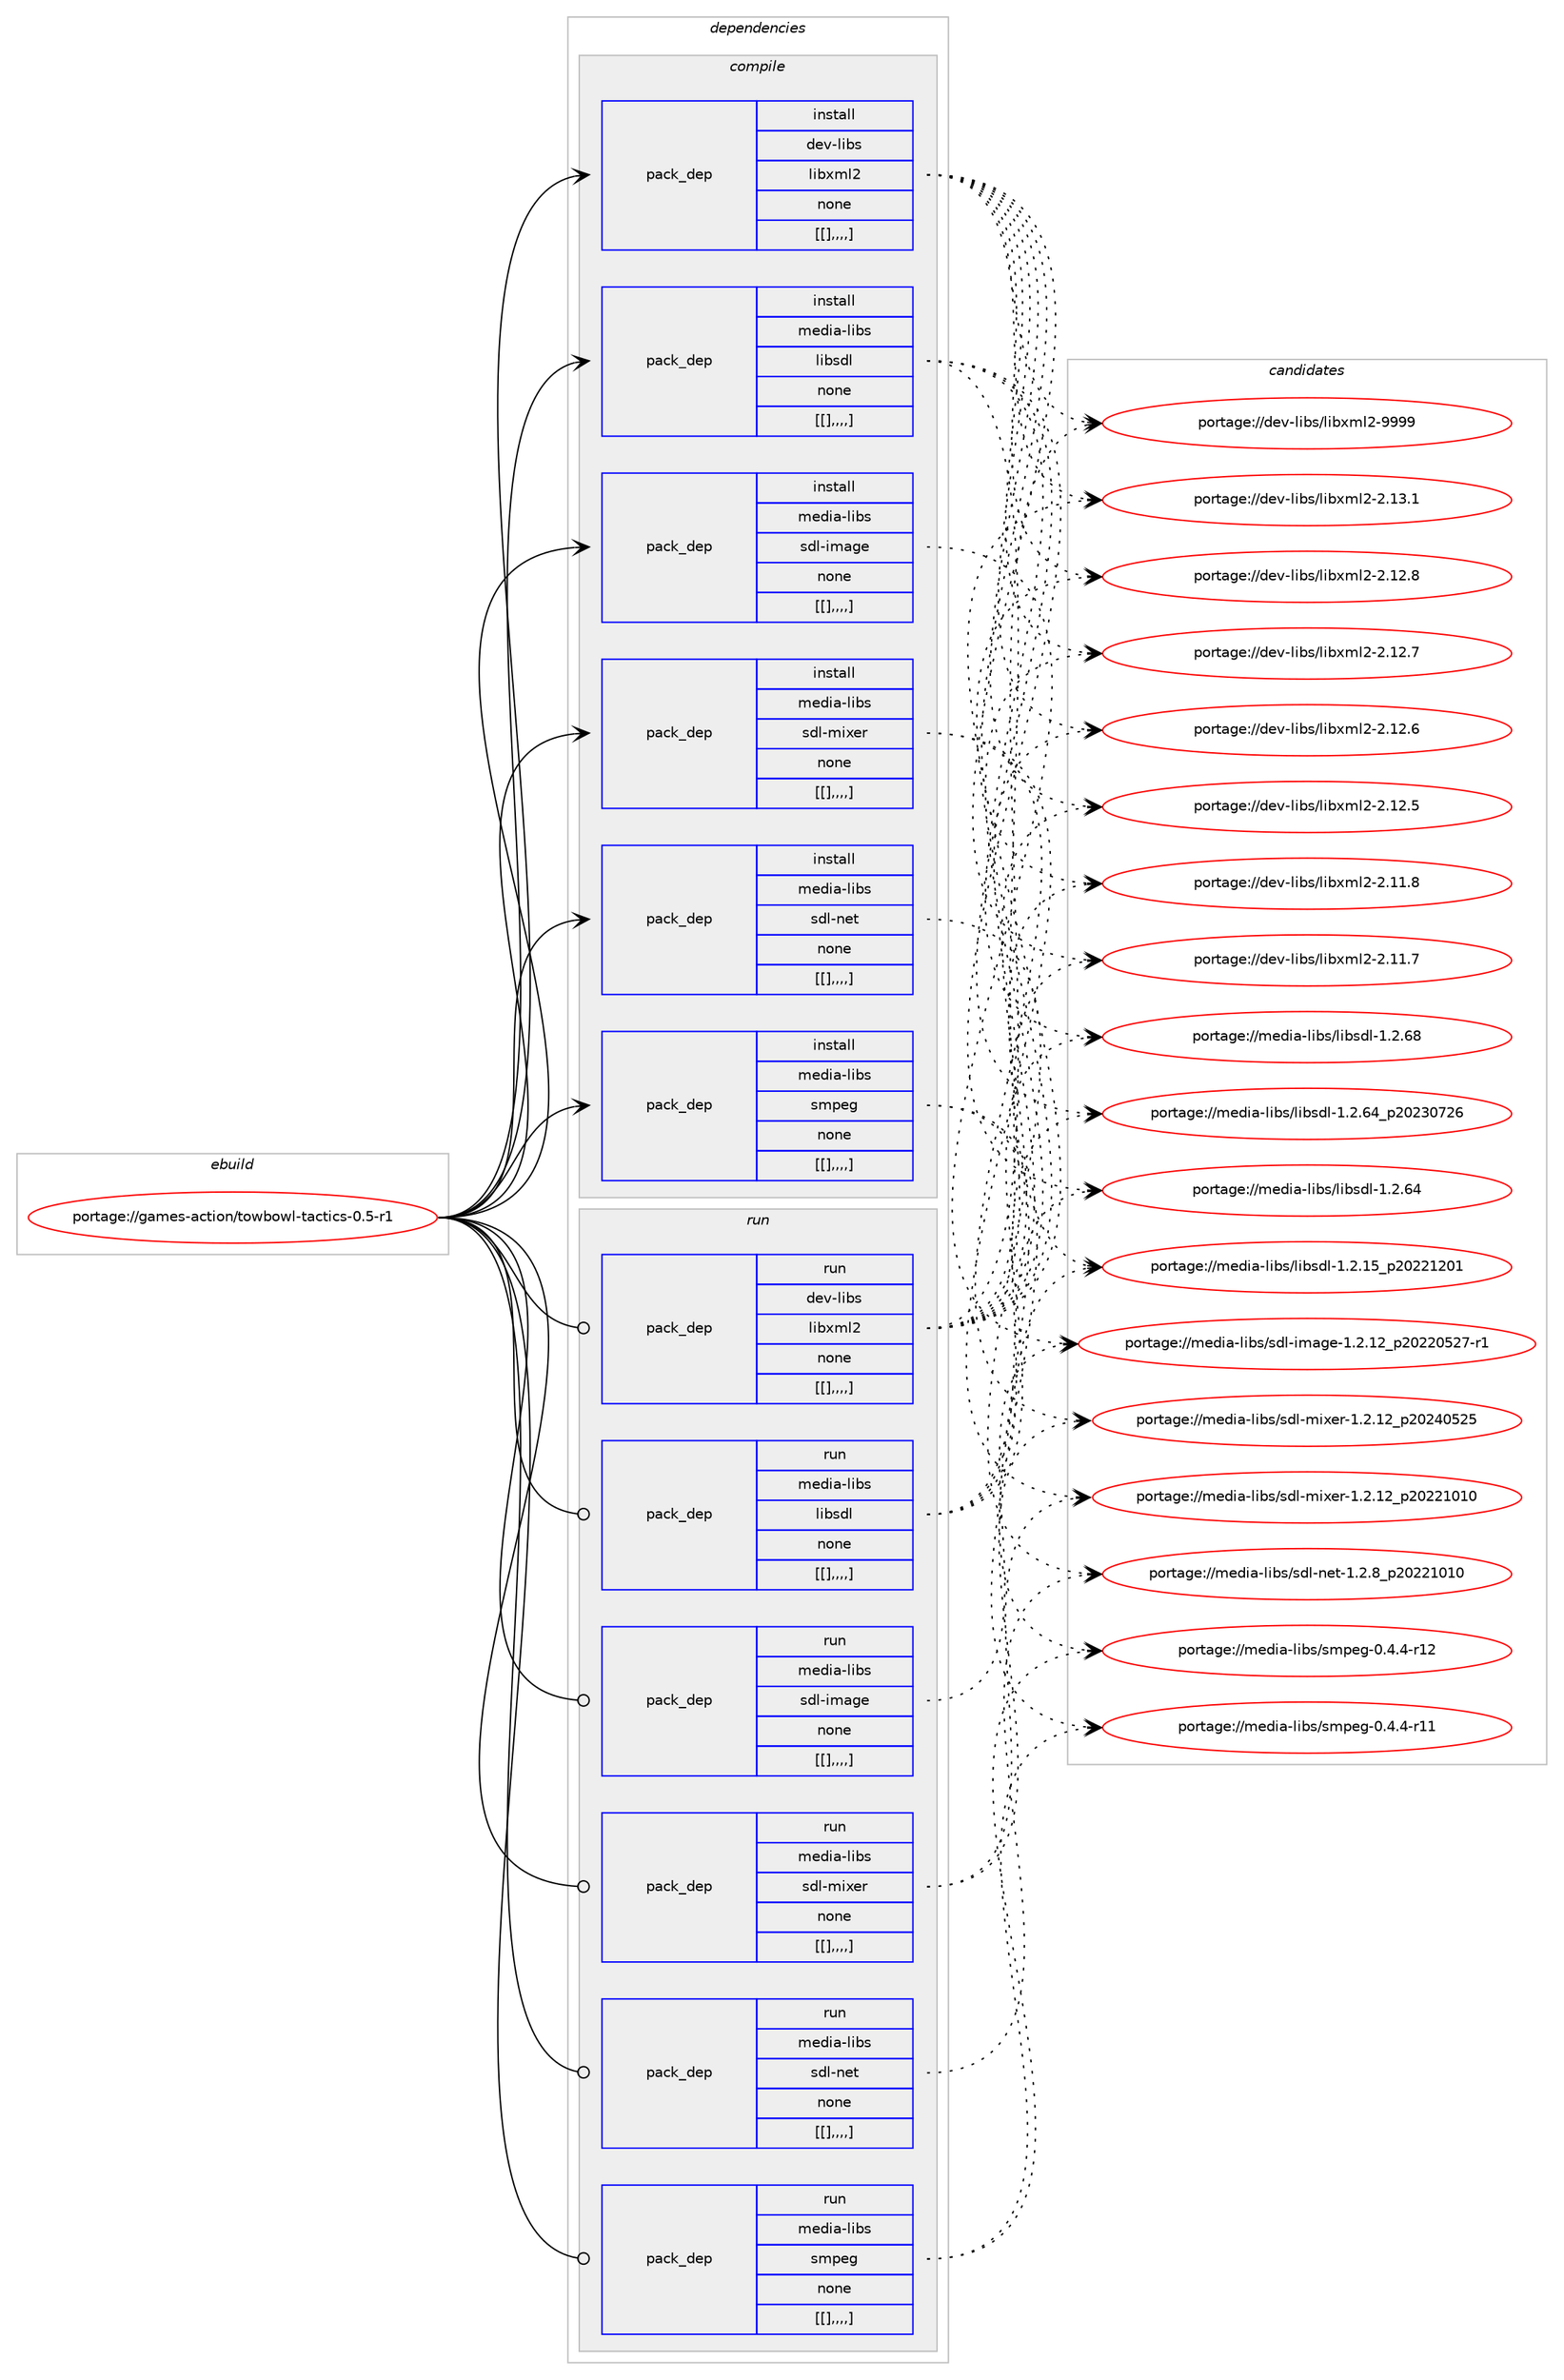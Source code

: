 digraph prolog {

# *************
# Graph options
# *************

newrank=true;
concentrate=true;
compound=true;
graph [rankdir=LR,fontname=Helvetica,fontsize=10,ranksep=1.5];#, ranksep=2.5, nodesep=0.2];
edge  [arrowhead=vee];
node  [fontname=Helvetica,fontsize=10];

# **********
# The ebuild
# **********

subgraph cluster_leftcol {
color=gray;
label=<<i>ebuild</i>>;
id [label="portage://games-action/towbowl-tactics-0.5-r1", color=red, width=4, href="../games-action/towbowl-tactics-0.5-r1.svg"];
}

# ****************
# The dependencies
# ****************

subgraph cluster_midcol {
color=gray;
label=<<i>dependencies</i>>;
subgraph cluster_compile {
fillcolor="#eeeeee";
style=filled;
label=<<i>compile</i>>;
subgraph pack161878 {
dependency227960 [label=<<TABLE BORDER="0" CELLBORDER="1" CELLSPACING="0" CELLPADDING="4" WIDTH="220"><TR><TD ROWSPAN="6" CELLPADDING="30">pack_dep</TD></TR><TR><TD WIDTH="110">install</TD></TR><TR><TD>dev-libs</TD></TR><TR><TD>libxml2</TD></TR><TR><TD>none</TD></TR><TR><TD>[[],,,,]</TD></TR></TABLE>>, shape=none, color=blue];
}
id:e -> dependency227960:w [weight=20,style="solid",arrowhead="vee"];
subgraph pack161879 {
dependency227961 [label=<<TABLE BORDER="0" CELLBORDER="1" CELLSPACING="0" CELLPADDING="4" WIDTH="220"><TR><TD ROWSPAN="6" CELLPADDING="30">pack_dep</TD></TR><TR><TD WIDTH="110">install</TD></TR><TR><TD>media-libs</TD></TR><TR><TD>libsdl</TD></TR><TR><TD>none</TD></TR><TR><TD>[[],,,,]</TD></TR></TABLE>>, shape=none, color=blue];
}
id:e -> dependency227961:w [weight=20,style="solid",arrowhead="vee"];
subgraph pack161880 {
dependency227962 [label=<<TABLE BORDER="0" CELLBORDER="1" CELLSPACING="0" CELLPADDING="4" WIDTH="220"><TR><TD ROWSPAN="6" CELLPADDING="30">pack_dep</TD></TR><TR><TD WIDTH="110">install</TD></TR><TR><TD>media-libs</TD></TR><TR><TD>sdl-image</TD></TR><TR><TD>none</TD></TR><TR><TD>[[],,,,]</TD></TR></TABLE>>, shape=none, color=blue];
}
id:e -> dependency227962:w [weight=20,style="solid",arrowhead="vee"];
subgraph pack161881 {
dependency227963 [label=<<TABLE BORDER="0" CELLBORDER="1" CELLSPACING="0" CELLPADDING="4" WIDTH="220"><TR><TD ROWSPAN="6" CELLPADDING="30">pack_dep</TD></TR><TR><TD WIDTH="110">install</TD></TR><TR><TD>media-libs</TD></TR><TR><TD>sdl-mixer</TD></TR><TR><TD>none</TD></TR><TR><TD>[[],,,,]</TD></TR></TABLE>>, shape=none, color=blue];
}
id:e -> dependency227963:w [weight=20,style="solid",arrowhead="vee"];
subgraph pack161882 {
dependency227964 [label=<<TABLE BORDER="0" CELLBORDER="1" CELLSPACING="0" CELLPADDING="4" WIDTH="220"><TR><TD ROWSPAN="6" CELLPADDING="30">pack_dep</TD></TR><TR><TD WIDTH="110">install</TD></TR><TR><TD>media-libs</TD></TR><TR><TD>sdl-net</TD></TR><TR><TD>none</TD></TR><TR><TD>[[],,,,]</TD></TR></TABLE>>, shape=none, color=blue];
}
id:e -> dependency227964:w [weight=20,style="solid",arrowhead="vee"];
subgraph pack161883 {
dependency227965 [label=<<TABLE BORDER="0" CELLBORDER="1" CELLSPACING="0" CELLPADDING="4" WIDTH="220"><TR><TD ROWSPAN="6" CELLPADDING="30">pack_dep</TD></TR><TR><TD WIDTH="110">install</TD></TR><TR><TD>media-libs</TD></TR><TR><TD>smpeg</TD></TR><TR><TD>none</TD></TR><TR><TD>[[],,,,]</TD></TR></TABLE>>, shape=none, color=blue];
}
id:e -> dependency227965:w [weight=20,style="solid",arrowhead="vee"];
}
subgraph cluster_compileandrun {
fillcolor="#eeeeee";
style=filled;
label=<<i>compile and run</i>>;
}
subgraph cluster_run {
fillcolor="#eeeeee";
style=filled;
label=<<i>run</i>>;
subgraph pack161884 {
dependency227966 [label=<<TABLE BORDER="0" CELLBORDER="1" CELLSPACING="0" CELLPADDING="4" WIDTH="220"><TR><TD ROWSPAN="6" CELLPADDING="30">pack_dep</TD></TR><TR><TD WIDTH="110">run</TD></TR><TR><TD>dev-libs</TD></TR><TR><TD>libxml2</TD></TR><TR><TD>none</TD></TR><TR><TD>[[],,,,]</TD></TR></TABLE>>, shape=none, color=blue];
}
id:e -> dependency227966:w [weight=20,style="solid",arrowhead="odot"];
subgraph pack161885 {
dependency227967 [label=<<TABLE BORDER="0" CELLBORDER="1" CELLSPACING="0" CELLPADDING="4" WIDTH="220"><TR><TD ROWSPAN="6" CELLPADDING="30">pack_dep</TD></TR><TR><TD WIDTH="110">run</TD></TR><TR><TD>media-libs</TD></TR><TR><TD>libsdl</TD></TR><TR><TD>none</TD></TR><TR><TD>[[],,,,]</TD></TR></TABLE>>, shape=none, color=blue];
}
id:e -> dependency227967:w [weight=20,style="solid",arrowhead="odot"];
subgraph pack161886 {
dependency227968 [label=<<TABLE BORDER="0" CELLBORDER="1" CELLSPACING="0" CELLPADDING="4" WIDTH="220"><TR><TD ROWSPAN="6" CELLPADDING="30">pack_dep</TD></TR><TR><TD WIDTH="110">run</TD></TR><TR><TD>media-libs</TD></TR><TR><TD>sdl-image</TD></TR><TR><TD>none</TD></TR><TR><TD>[[],,,,]</TD></TR></TABLE>>, shape=none, color=blue];
}
id:e -> dependency227968:w [weight=20,style="solid",arrowhead="odot"];
subgraph pack161887 {
dependency227969 [label=<<TABLE BORDER="0" CELLBORDER="1" CELLSPACING="0" CELLPADDING="4" WIDTH="220"><TR><TD ROWSPAN="6" CELLPADDING="30">pack_dep</TD></TR><TR><TD WIDTH="110">run</TD></TR><TR><TD>media-libs</TD></TR><TR><TD>sdl-mixer</TD></TR><TR><TD>none</TD></TR><TR><TD>[[],,,,]</TD></TR></TABLE>>, shape=none, color=blue];
}
id:e -> dependency227969:w [weight=20,style="solid",arrowhead="odot"];
subgraph pack161888 {
dependency227970 [label=<<TABLE BORDER="0" CELLBORDER="1" CELLSPACING="0" CELLPADDING="4" WIDTH="220"><TR><TD ROWSPAN="6" CELLPADDING="30">pack_dep</TD></TR><TR><TD WIDTH="110">run</TD></TR><TR><TD>media-libs</TD></TR><TR><TD>sdl-net</TD></TR><TR><TD>none</TD></TR><TR><TD>[[],,,,]</TD></TR></TABLE>>, shape=none, color=blue];
}
id:e -> dependency227970:w [weight=20,style="solid",arrowhead="odot"];
subgraph pack161889 {
dependency227971 [label=<<TABLE BORDER="0" CELLBORDER="1" CELLSPACING="0" CELLPADDING="4" WIDTH="220"><TR><TD ROWSPAN="6" CELLPADDING="30">pack_dep</TD></TR><TR><TD WIDTH="110">run</TD></TR><TR><TD>media-libs</TD></TR><TR><TD>smpeg</TD></TR><TR><TD>none</TD></TR><TR><TD>[[],,,,]</TD></TR></TABLE>>, shape=none, color=blue];
}
id:e -> dependency227971:w [weight=20,style="solid",arrowhead="odot"];
}
}

# **************
# The candidates
# **************

subgraph cluster_choices {
rank=same;
color=gray;
label=<<i>candidates</i>>;

subgraph choice161878 {
color=black;
nodesep=1;
choice10010111845108105981154710810598120109108504557575757 [label="portage://dev-libs/libxml2-9999", color=red, width=4,href="../dev-libs/libxml2-9999.svg"];
choice100101118451081059811547108105981201091085045504649514649 [label="portage://dev-libs/libxml2-2.13.1", color=red, width=4,href="../dev-libs/libxml2-2.13.1.svg"];
choice100101118451081059811547108105981201091085045504649504656 [label="portage://dev-libs/libxml2-2.12.8", color=red, width=4,href="../dev-libs/libxml2-2.12.8.svg"];
choice100101118451081059811547108105981201091085045504649504655 [label="portage://dev-libs/libxml2-2.12.7", color=red, width=4,href="../dev-libs/libxml2-2.12.7.svg"];
choice100101118451081059811547108105981201091085045504649504654 [label="portage://dev-libs/libxml2-2.12.6", color=red, width=4,href="../dev-libs/libxml2-2.12.6.svg"];
choice100101118451081059811547108105981201091085045504649504653 [label="portage://dev-libs/libxml2-2.12.5", color=red, width=4,href="../dev-libs/libxml2-2.12.5.svg"];
choice100101118451081059811547108105981201091085045504649494656 [label="portage://dev-libs/libxml2-2.11.8", color=red, width=4,href="../dev-libs/libxml2-2.11.8.svg"];
choice100101118451081059811547108105981201091085045504649494655 [label="portage://dev-libs/libxml2-2.11.7", color=red, width=4,href="../dev-libs/libxml2-2.11.7.svg"];
dependency227960:e -> choice10010111845108105981154710810598120109108504557575757:w [style=dotted,weight="100"];
dependency227960:e -> choice100101118451081059811547108105981201091085045504649514649:w [style=dotted,weight="100"];
dependency227960:e -> choice100101118451081059811547108105981201091085045504649504656:w [style=dotted,weight="100"];
dependency227960:e -> choice100101118451081059811547108105981201091085045504649504655:w [style=dotted,weight="100"];
dependency227960:e -> choice100101118451081059811547108105981201091085045504649504654:w [style=dotted,weight="100"];
dependency227960:e -> choice100101118451081059811547108105981201091085045504649504653:w [style=dotted,weight="100"];
dependency227960:e -> choice100101118451081059811547108105981201091085045504649494656:w [style=dotted,weight="100"];
dependency227960:e -> choice100101118451081059811547108105981201091085045504649494655:w [style=dotted,weight="100"];
}
subgraph choice161879 {
color=black;
nodesep=1;
choice109101100105974510810598115471081059811510010845494650465456 [label="portage://media-libs/libsdl-1.2.68", color=red, width=4,href="../media-libs/libsdl-1.2.68.svg"];
choice109101100105974510810598115471081059811510010845494650465452951125048505148555054 [label="portage://media-libs/libsdl-1.2.64_p20230726", color=red, width=4,href="../media-libs/libsdl-1.2.64_p20230726.svg"];
choice109101100105974510810598115471081059811510010845494650465452 [label="portage://media-libs/libsdl-1.2.64", color=red, width=4,href="../media-libs/libsdl-1.2.64.svg"];
choice109101100105974510810598115471081059811510010845494650464953951125048505049504849 [label="portage://media-libs/libsdl-1.2.15_p20221201", color=red, width=4,href="../media-libs/libsdl-1.2.15_p20221201.svg"];
dependency227961:e -> choice109101100105974510810598115471081059811510010845494650465456:w [style=dotted,weight="100"];
dependency227961:e -> choice109101100105974510810598115471081059811510010845494650465452951125048505148555054:w [style=dotted,weight="100"];
dependency227961:e -> choice109101100105974510810598115471081059811510010845494650465452:w [style=dotted,weight="100"];
dependency227961:e -> choice109101100105974510810598115471081059811510010845494650464953951125048505049504849:w [style=dotted,weight="100"];
}
subgraph choice161880 {
color=black;
nodesep=1;
choice109101100105974510810598115471151001084510510997103101454946504649509511250485050485350554511449 [label="portage://media-libs/sdl-image-1.2.12_p20220527-r1", color=red, width=4,href="../media-libs/sdl-image-1.2.12_p20220527-r1.svg"];
dependency227962:e -> choice109101100105974510810598115471151001084510510997103101454946504649509511250485050485350554511449:w [style=dotted,weight="100"];
}
subgraph choice161881 {
color=black;
nodesep=1;
choice109101100105974510810598115471151001084510910512010111445494650464950951125048505248535053 [label="portage://media-libs/sdl-mixer-1.2.12_p20240525", color=red, width=4,href="../media-libs/sdl-mixer-1.2.12_p20240525.svg"];
choice109101100105974510810598115471151001084510910512010111445494650464950951125048505049484948 [label="portage://media-libs/sdl-mixer-1.2.12_p20221010", color=red, width=4,href="../media-libs/sdl-mixer-1.2.12_p20221010.svg"];
dependency227963:e -> choice109101100105974510810598115471151001084510910512010111445494650464950951125048505248535053:w [style=dotted,weight="100"];
dependency227963:e -> choice109101100105974510810598115471151001084510910512010111445494650464950951125048505049484948:w [style=dotted,weight="100"];
}
subgraph choice161882 {
color=black;
nodesep=1;
choice1091011001059745108105981154711510010845110101116454946504656951125048505049484948 [label="portage://media-libs/sdl-net-1.2.8_p20221010", color=red, width=4,href="../media-libs/sdl-net-1.2.8_p20221010.svg"];
dependency227964:e -> choice1091011001059745108105981154711510010845110101116454946504656951125048505049484948:w [style=dotted,weight="100"];
}
subgraph choice161883 {
color=black;
nodesep=1;
choice10910110010597451081059811547115109112101103454846524652451144950 [label="portage://media-libs/smpeg-0.4.4-r12", color=red, width=4,href="../media-libs/smpeg-0.4.4-r12.svg"];
choice10910110010597451081059811547115109112101103454846524652451144949 [label="portage://media-libs/smpeg-0.4.4-r11", color=red, width=4,href="../media-libs/smpeg-0.4.4-r11.svg"];
dependency227965:e -> choice10910110010597451081059811547115109112101103454846524652451144950:w [style=dotted,weight="100"];
dependency227965:e -> choice10910110010597451081059811547115109112101103454846524652451144949:w [style=dotted,weight="100"];
}
subgraph choice161884 {
color=black;
nodesep=1;
choice10010111845108105981154710810598120109108504557575757 [label="portage://dev-libs/libxml2-9999", color=red, width=4,href="../dev-libs/libxml2-9999.svg"];
choice100101118451081059811547108105981201091085045504649514649 [label="portage://dev-libs/libxml2-2.13.1", color=red, width=4,href="../dev-libs/libxml2-2.13.1.svg"];
choice100101118451081059811547108105981201091085045504649504656 [label="portage://dev-libs/libxml2-2.12.8", color=red, width=4,href="../dev-libs/libxml2-2.12.8.svg"];
choice100101118451081059811547108105981201091085045504649504655 [label="portage://dev-libs/libxml2-2.12.7", color=red, width=4,href="../dev-libs/libxml2-2.12.7.svg"];
choice100101118451081059811547108105981201091085045504649504654 [label="portage://dev-libs/libxml2-2.12.6", color=red, width=4,href="../dev-libs/libxml2-2.12.6.svg"];
choice100101118451081059811547108105981201091085045504649504653 [label="portage://dev-libs/libxml2-2.12.5", color=red, width=4,href="../dev-libs/libxml2-2.12.5.svg"];
choice100101118451081059811547108105981201091085045504649494656 [label="portage://dev-libs/libxml2-2.11.8", color=red, width=4,href="../dev-libs/libxml2-2.11.8.svg"];
choice100101118451081059811547108105981201091085045504649494655 [label="portage://dev-libs/libxml2-2.11.7", color=red, width=4,href="../dev-libs/libxml2-2.11.7.svg"];
dependency227966:e -> choice10010111845108105981154710810598120109108504557575757:w [style=dotted,weight="100"];
dependency227966:e -> choice100101118451081059811547108105981201091085045504649514649:w [style=dotted,weight="100"];
dependency227966:e -> choice100101118451081059811547108105981201091085045504649504656:w [style=dotted,weight="100"];
dependency227966:e -> choice100101118451081059811547108105981201091085045504649504655:w [style=dotted,weight="100"];
dependency227966:e -> choice100101118451081059811547108105981201091085045504649504654:w [style=dotted,weight="100"];
dependency227966:e -> choice100101118451081059811547108105981201091085045504649504653:w [style=dotted,weight="100"];
dependency227966:e -> choice100101118451081059811547108105981201091085045504649494656:w [style=dotted,weight="100"];
dependency227966:e -> choice100101118451081059811547108105981201091085045504649494655:w [style=dotted,weight="100"];
}
subgraph choice161885 {
color=black;
nodesep=1;
choice109101100105974510810598115471081059811510010845494650465456 [label="portage://media-libs/libsdl-1.2.68", color=red, width=4,href="../media-libs/libsdl-1.2.68.svg"];
choice109101100105974510810598115471081059811510010845494650465452951125048505148555054 [label="portage://media-libs/libsdl-1.2.64_p20230726", color=red, width=4,href="../media-libs/libsdl-1.2.64_p20230726.svg"];
choice109101100105974510810598115471081059811510010845494650465452 [label="portage://media-libs/libsdl-1.2.64", color=red, width=4,href="../media-libs/libsdl-1.2.64.svg"];
choice109101100105974510810598115471081059811510010845494650464953951125048505049504849 [label="portage://media-libs/libsdl-1.2.15_p20221201", color=red, width=4,href="../media-libs/libsdl-1.2.15_p20221201.svg"];
dependency227967:e -> choice109101100105974510810598115471081059811510010845494650465456:w [style=dotted,weight="100"];
dependency227967:e -> choice109101100105974510810598115471081059811510010845494650465452951125048505148555054:w [style=dotted,weight="100"];
dependency227967:e -> choice109101100105974510810598115471081059811510010845494650465452:w [style=dotted,weight="100"];
dependency227967:e -> choice109101100105974510810598115471081059811510010845494650464953951125048505049504849:w [style=dotted,weight="100"];
}
subgraph choice161886 {
color=black;
nodesep=1;
choice109101100105974510810598115471151001084510510997103101454946504649509511250485050485350554511449 [label="portage://media-libs/sdl-image-1.2.12_p20220527-r1", color=red, width=4,href="../media-libs/sdl-image-1.2.12_p20220527-r1.svg"];
dependency227968:e -> choice109101100105974510810598115471151001084510510997103101454946504649509511250485050485350554511449:w [style=dotted,weight="100"];
}
subgraph choice161887 {
color=black;
nodesep=1;
choice109101100105974510810598115471151001084510910512010111445494650464950951125048505248535053 [label="portage://media-libs/sdl-mixer-1.2.12_p20240525", color=red, width=4,href="../media-libs/sdl-mixer-1.2.12_p20240525.svg"];
choice109101100105974510810598115471151001084510910512010111445494650464950951125048505049484948 [label="portage://media-libs/sdl-mixer-1.2.12_p20221010", color=red, width=4,href="../media-libs/sdl-mixer-1.2.12_p20221010.svg"];
dependency227969:e -> choice109101100105974510810598115471151001084510910512010111445494650464950951125048505248535053:w [style=dotted,weight="100"];
dependency227969:e -> choice109101100105974510810598115471151001084510910512010111445494650464950951125048505049484948:w [style=dotted,weight="100"];
}
subgraph choice161888 {
color=black;
nodesep=1;
choice1091011001059745108105981154711510010845110101116454946504656951125048505049484948 [label="portage://media-libs/sdl-net-1.2.8_p20221010", color=red, width=4,href="../media-libs/sdl-net-1.2.8_p20221010.svg"];
dependency227970:e -> choice1091011001059745108105981154711510010845110101116454946504656951125048505049484948:w [style=dotted,weight="100"];
}
subgraph choice161889 {
color=black;
nodesep=1;
choice10910110010597451081059811547115109112101103454846524652451144950 [label="portage://media-libs/smpeg-0.4.4-r12", color=red, width=4,href="../media-libs/smpeg-0.4.4-r12.svg"];
choice10910110010597451081059811547115109112101103454846524652451144949 [label="portage://media-libs/smpeg-0.4.4-r11", color=red, width=4,href="../media-libs/smpeg-0.4.4-r11.svg"];
dependency227971:e -> choice10910110010597451081059811547115109112101103454846524652451144950:w [style=dotted,weight="100"];
dependency227971:e -> choice10910110010597451081059811547115109112101103454846524652451144949:w [style=dotted,weight="100"];
}
}

}
